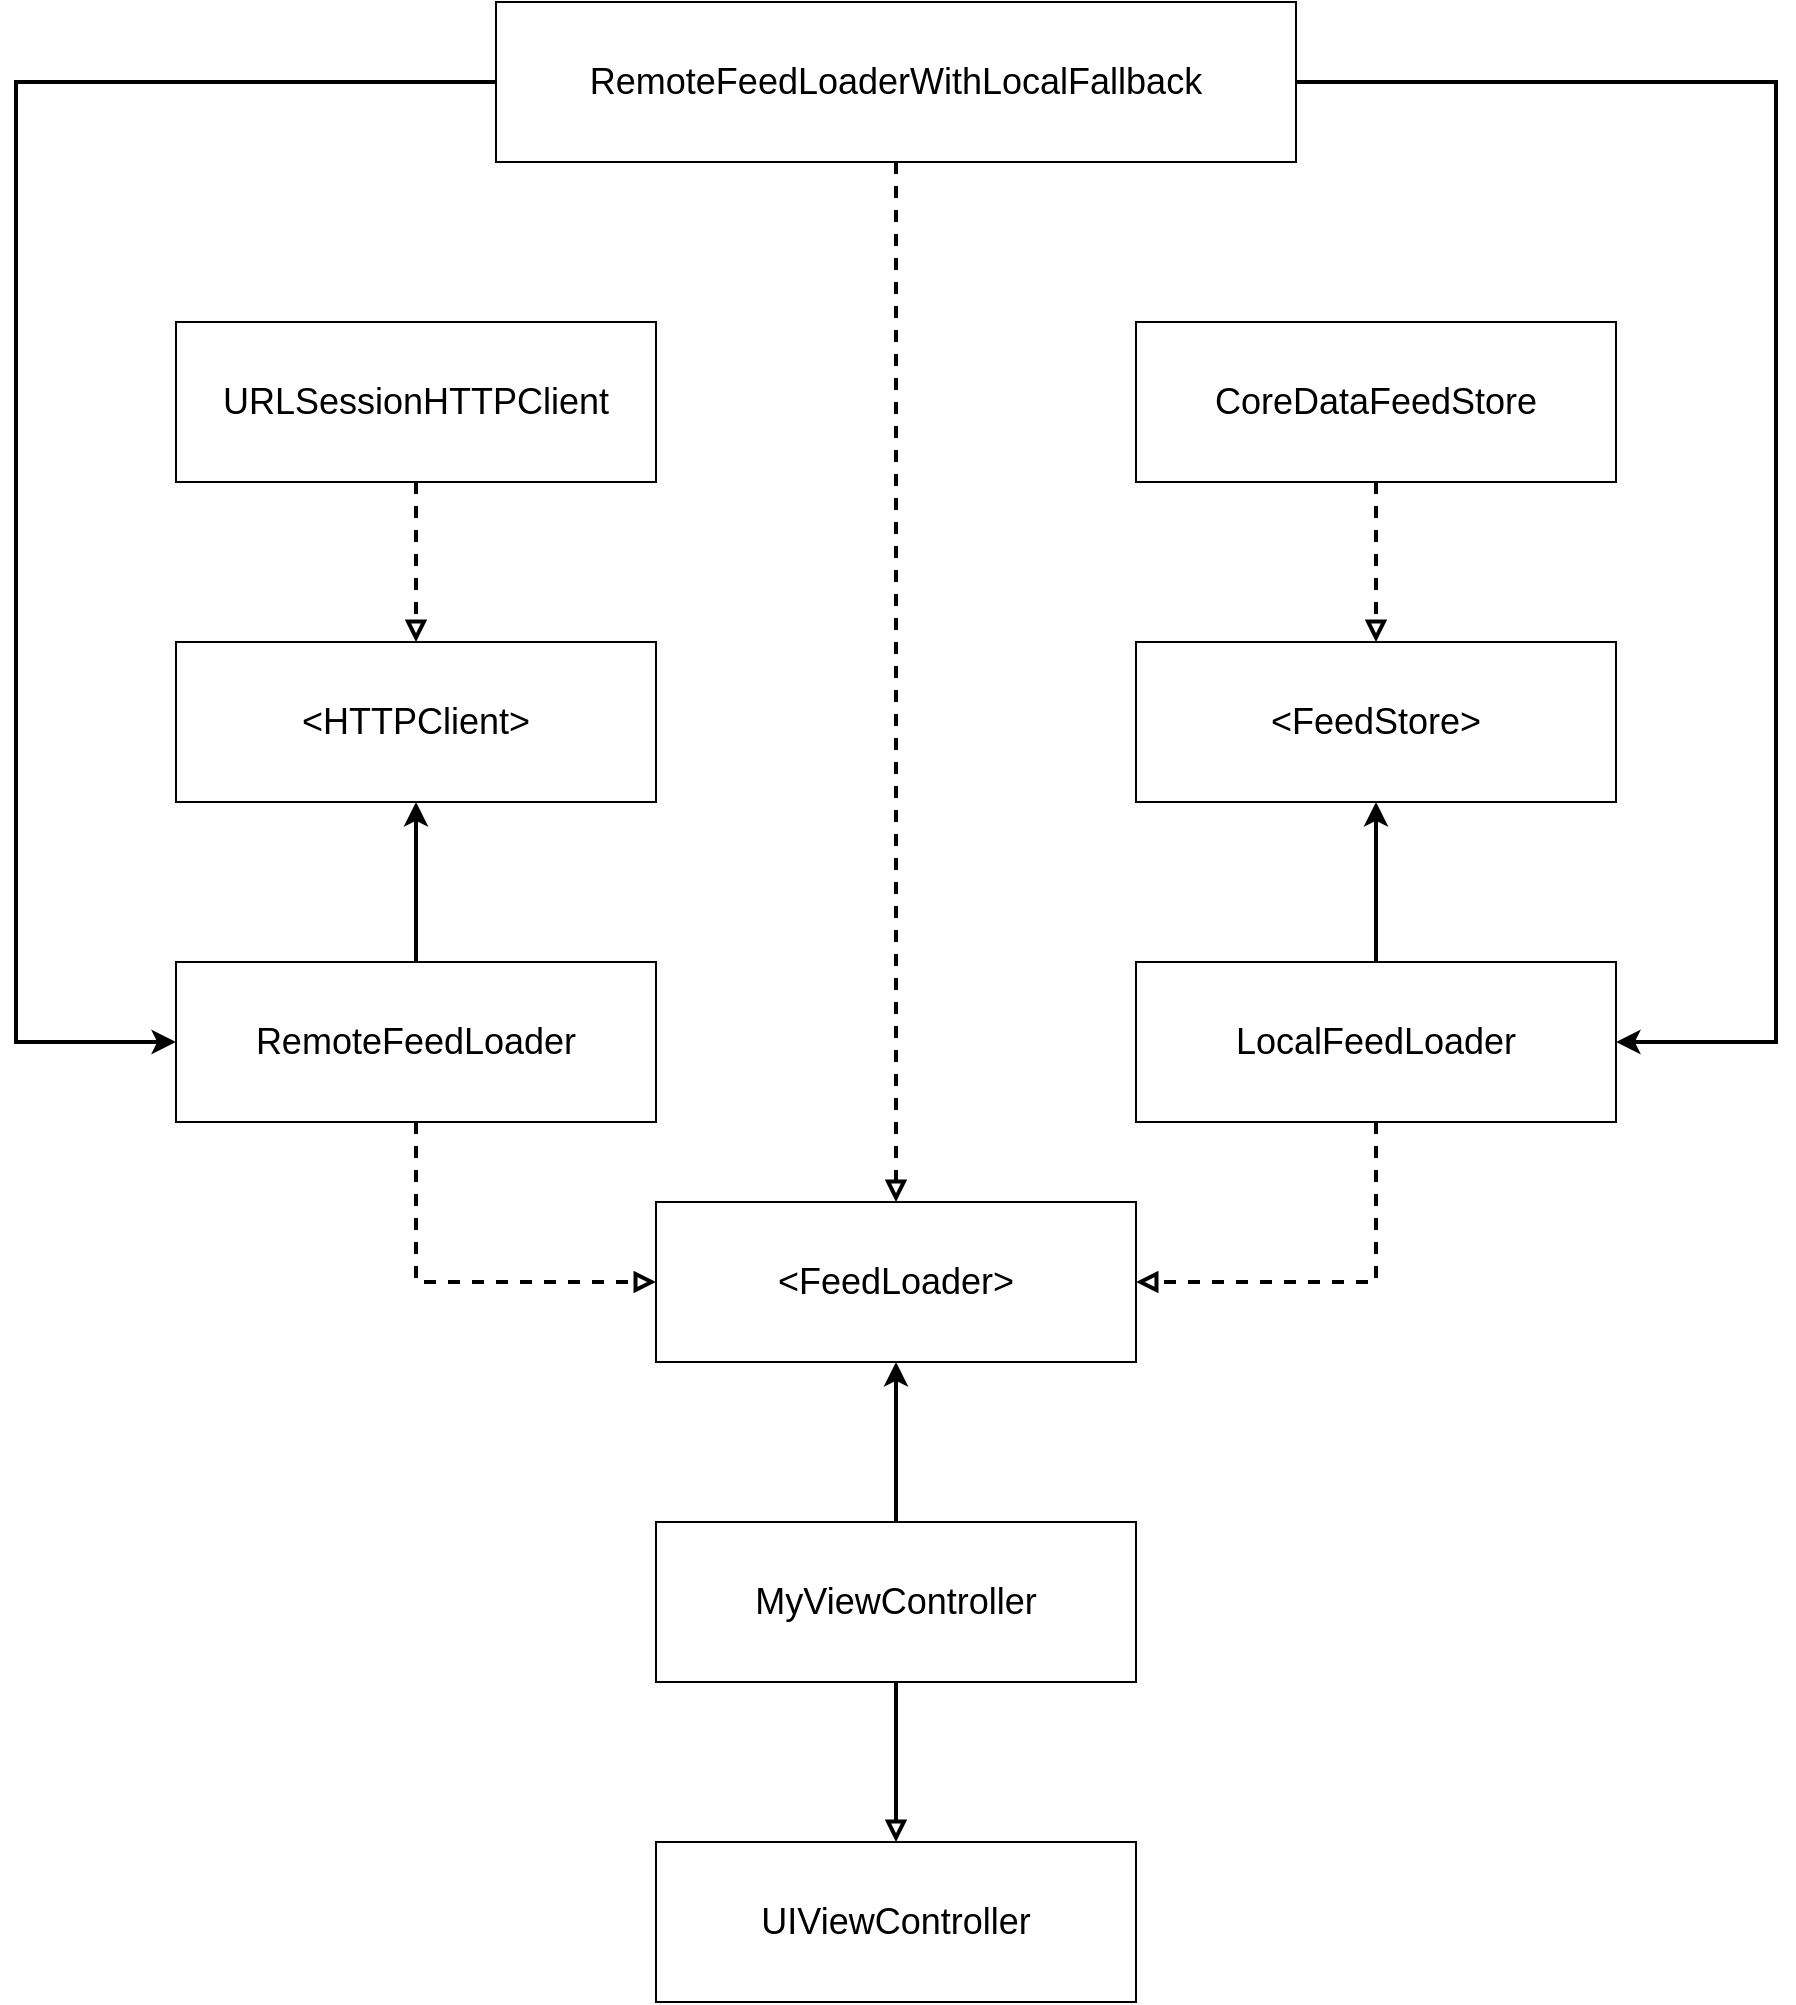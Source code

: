 <mxfile version="14.6.13" type="device"><diagram id="0HpJyGKrVQb65DX8S18r" name="Page-1"><mxGraphModel dx="2222" dy="2198" grid="1" gridSize="10" guides="1" tooltips="1" connect="1" arrows="1" fold="1" page="1" pageScale="1" pageWidth="827" pageHeight="1169" math="0" shadow="0"><root><mxCell id="0"/><mxCell id="1" parent="0"/><mxCell id="cmeuJrsQnZkNoXX1oU3Q-5" value="" style="edgeStyle=orthogonalEdgeStyle;rounded=0;orthogonalLoop=1;jettySize=auto;html=1;strokeWidth=2;endArrow=block;endFill=0;" edge="1" parent="1" source="cmeuJrsQnZkNoXX1oU3Q-2" target="cmeuJrsQnZkNoXX1oU3Q-3"><mxGeometry relative="1" as="geometry"/></mxCell><mxCell id="cmeuJrsQnZkNoXX1oU3Q-7" value="" style="edgeStyle=orthogonalEdgeStyle;rounded=0;orthogonalLoop=1;jettySize=auto;html=1;endArrow=classic;endFill=1;strokeWidth=2;" edge="1" parent="1" source="cmeuJrsQnZkNoXX1oU3Q-2" target="cmeuJrsQnZkNoXX1oU3Q-6"><mxGeometry relative="1" as="geometry"/></mxCell><mxCell id="cmeuJrsQnZkNoXX1oU3Q-2" value="&lt;font style=&quot;font-size: 18px&quot;&gt;MyViewController&lt;/font&gt;" style="rounded=0;whiteSpace=wrap;html=1;" vertex="1" parent="1"><mxGeometry x="280" y="640" width="240" height="80" as="geometry"/></mxCell><mxCell id="cmeuJrsQnZkNoXX1oU3Q-3" value="&lt;font style=&quot;font-size: 18px&quot;&gt;UIViewController&lt;/font&gt;" style="rounded=0;whiteSpace=wrap;html=1;" vertex="1" parent="1"><mxGeometry x="280" y="800" width="240" height="80" as="geometry"/></mxCell><mxCell id="cmeuJrsQnZkNoXX1oU3Q-6" value="&lt;font style=&quot;font-size: 18px&quot;&gt;&amp;lt;FeedLoader&amp;gt;&lt;/font&gt;" style="rounded=0;whiteSpace=wrap;html=1;" vertex="1" parent="1"><mxGeometry x="280" y="480" width="240" height="80" as="geometry"/></mxCell><mxCell id="cmeuJrsQnZkNoXX1oU3Q-9" style="edgeStyle=orthogonalEdgeStyle;rounded=0;orthogonalLoop=1;jettySize=auto;html=1;entryX=0;entryY=0.5;entryDx=0;entryDy=0;endArrow=block;endFill=0;strokeWidth=2;dashed=1;" edge="1" parent="1" source="cmeuJrsQnZkNoXX1oU3Q-8" target="cmeuJrsQnZkNoXX1oU3Q-6"><mxGeometry relative="1" as="geometry"/></mxCell><mxCell id="cmeuJrsQnZkNoXX1oU3Q-16" value="" style="edgeStyle=orthogonalEdgeStyle;rounded=0;orthogonalLoop=1;jettySize=auto;html=1;endArrow=classic;endFill=1;strokeWidth=2;" edge="1" parent="1" source="cmeuJrsQnZkNoXX1oU3Q-8" target="cmeuJrsQnZkNoXX1oU3Q-13"><mxGeometry relative="1" as="geometry"/></mxCell><mxCell id="cmeuJrsQnZkNoXX1oU3Q-8" value="&lt;font style=&quot;font-size: 18px&quot;&gt;RemoteFeedLoader&lt;/font&gt;" style="rounded=0;whiteSpace=wrap;html=1;" vertex="1" parent="1"><mxGeometry x="40" y="360" width="240" height="80" as="geometry"/></mxCell><mxCell id="cmeuJrsQnZkNoXX1oU3Q-11" style="edgeStyle=orthogonalEdgeStyle;rounded=0;orthogonalLoop=1;jettySize=auto;html=1;entryX=1;entryY=0.5;entryDx=0;entryDy=0;dashed=1;endArrow=block;endFill=0;strokeWidth=2;" edge="1" parent="1" source="cmeuJrsQnZkNoXX1oU3Q-10" target="cmeuJrsQnZkNoXX1oU3Q-6"><mxGeometry relative="1" as="geometry"/></mxCell><mxCell id="cmeuJrsQnZkNoXX1oU3Q-20" value="" style="edgeStyle=orthogonalEdgeStyle;rounded=0;orthogonalLoop=1;jettySize=auto;html=1;endArrow=classic;endFill=1;strokeWidth=2;" edge="1" parent="1" source="cmeuJrsQnZkNoXX1oU3Q-10" target="cmeuJrsQnZkNoXX1oU3Q-19"><mxGeometry relative="1" as="geometry"/></mxCell><mxCell id="cmeuJrsQnZkNoXX1oU3Q-10" value="&lt;font style=&quot;font-size: 18px&quot;&gt;LocalFeedLoader&lt;/font&gt;" style="rounded=0;whiteSpace=wrap;html=1;" vertex="1" parent="1"><mxGeometry x="520" y="360" width="240" height="80" as="geometry"/></mxCell><mxCell id="cmeuJrsQnZkNoXX1oU3Q-13" value="&lt;font style=&quot;font-size: 18px&quot;&gt;&amp;lt;HTTPClient&amp;gt;&lt;/font&gt;" style="rounded=0;whiteSpace=wrap;html=1;" vertex="1" parent="1"><mxGeometry x="40" y="200" width="240" height="80" as="geometry"/></mxCell><mxCell id="cmeuJrsQnZkNoXX1oU3Q-18" value="" style="edgeStyle=orthogonalEdgeStyle;rounded=0;orthogonalLoop=1;jettySize=auto;html=1;endArrow=block;endFill=0;strokeWidth=2;dashed=1;" edge="1" parent="1" source="cmeuJrsQnZkNoXX1oU3Q-17" target="cmeuJrsQnZkNoXX1oU3Q-13"><mxGeometry relative="1" as="geometry"/></mxCell><mxCell id="cmeuJrsQnZkNoXX1oU3Q-17" value="&lt;font style=&quot;font-size: 18px&quot;&gt;URLSessionHTTPClient&lt;/font&gt;" style="rounded=0;whiteSpace=wrap;html=1;" vertex="1" parent="1"><mxGeometry x="40" y="40" width="240" height="80" as="geometry"/></mxCell><mxCell id="cmeuJrsQnZkNoXX1oU3Q-19" value="&lt;font style=&quot;font-size: 18px&quot;&gt;&amp;lt;FeedStore&amp;gt;&lt;/font&gt;" style="rounded=0;whiteSpace=wrap;html=1;" vertex="1" parent="1"><mxGeometry x="520" y="200" width="240" height="80" as="geometry"/></mxCell><mxCell id="cmeuJrsQnZkNoXX1oU3Q-22" value="" style="edgeStyle=orthogonalEdgeStyle;rounded=0;orthogonalLoop=1;jettySize=auto;html=1;endArrow=block;endFill=0;strokeWidth=2;dashed=1;" edge="1" parent="1" source="cmeuJrsQnZkNoXX1oU3Q-21" target="cmeuJrsQnZkNoXX1oU3Q-19"><mxGeometry relative="1" as="geometry"/></mxCell><mxCell id="cmeuJrsQnZkNoXX1oU3Q-21" value="&lt;font style=&quot;font-size: 18px&quot;&gt;CoreDataFeedStore&lt;/font&gt;" style="rounded=0;whiteSpace=wrap;html=1;" vertex="1" parent="1"><mxGeometry x="520" y="40" width="240" height="80" as="geometry"/></mxCell><mxCell id="cmeuJrsQnZkNoXX1oU3Q-25" style="edgeStyle=orthogonalEdgeStyle;rounded=0;orthogonalLoop=1;jettySize=auto;html=1;entryX=0.5;entryY=0;entryDx=0;entryDy=0;dashed=1;endArrow=block;endFill=0;strokeWidth=2;" edge="1" parent="1" source="cmeuJrsQnZkNoXX1oU3Q-23" target="cmeuJrsQnZkNoXX1oU3Q-6"><mxGeometry relative="1" as="geometry"/></mxCell><mxCell id="cmeuJrsQnZkNoXX1oU3Q-27" style="edgeStyle=orthogonalEdgeStyle;rounded=0;orthogonalLoop=1;jettySize=auto;html=1;entryX=0;entryY=0.5;entryDx=0;entryDy=0;endArrow=classic;endFill=1;strokeWidth=2;" edge="1" parent="1" source="cmeuJrsQnZkNoXX1oU3Q-23" target="cmeuJrsQnZkNoXX1oU3Q-8"><mxGeometry relative="1" as="geometry"><Array as="points"><mxPoint x="-40" y="-80"/><mxPoint x="-40" y="400"/></Array></mxGeometry></mxCell><mxCell id="cmeuJrsQnZkNoXX1oU3Q-28" style="edgeStyle=orthogonalEdgeStyle;rounded=0;orthogonalLoop=1;jettySize=auto;html=1;entryX=1;entryY=0.5;entryDx=0;entryDy=0;endArrow=classic;endFill=1;strokeWidth=2;" edge="1" parent="1" source="cmeuJrsQnZkNoXX1oU3Q-23" target="cmeuJrsQnZkNoXX1oU3Q-10"><mxGeometry relative="1" as="geometry"><Array as="points"><mxPoint x="840" y="-80"/><mxPoint x="840" y="400"/></Array></mxGeometry></mxCell><mxCell id="cmeuJrsQnZkNoXX1oU3Q-23" value="&lt;font style=&quot;font-size: 18px&quot;&gt;RemoteFeedLoaderWithLocalFallback&lt;/font&gt;" style="rounded=0;whiteSpace=wrap;html=1;" vertex="1" parent="1"><mxGeometry x="200" y="-120" width="400" height="80" as="geometry"/></mxCell></root></mxGraphModel></diagram></mxfile>
